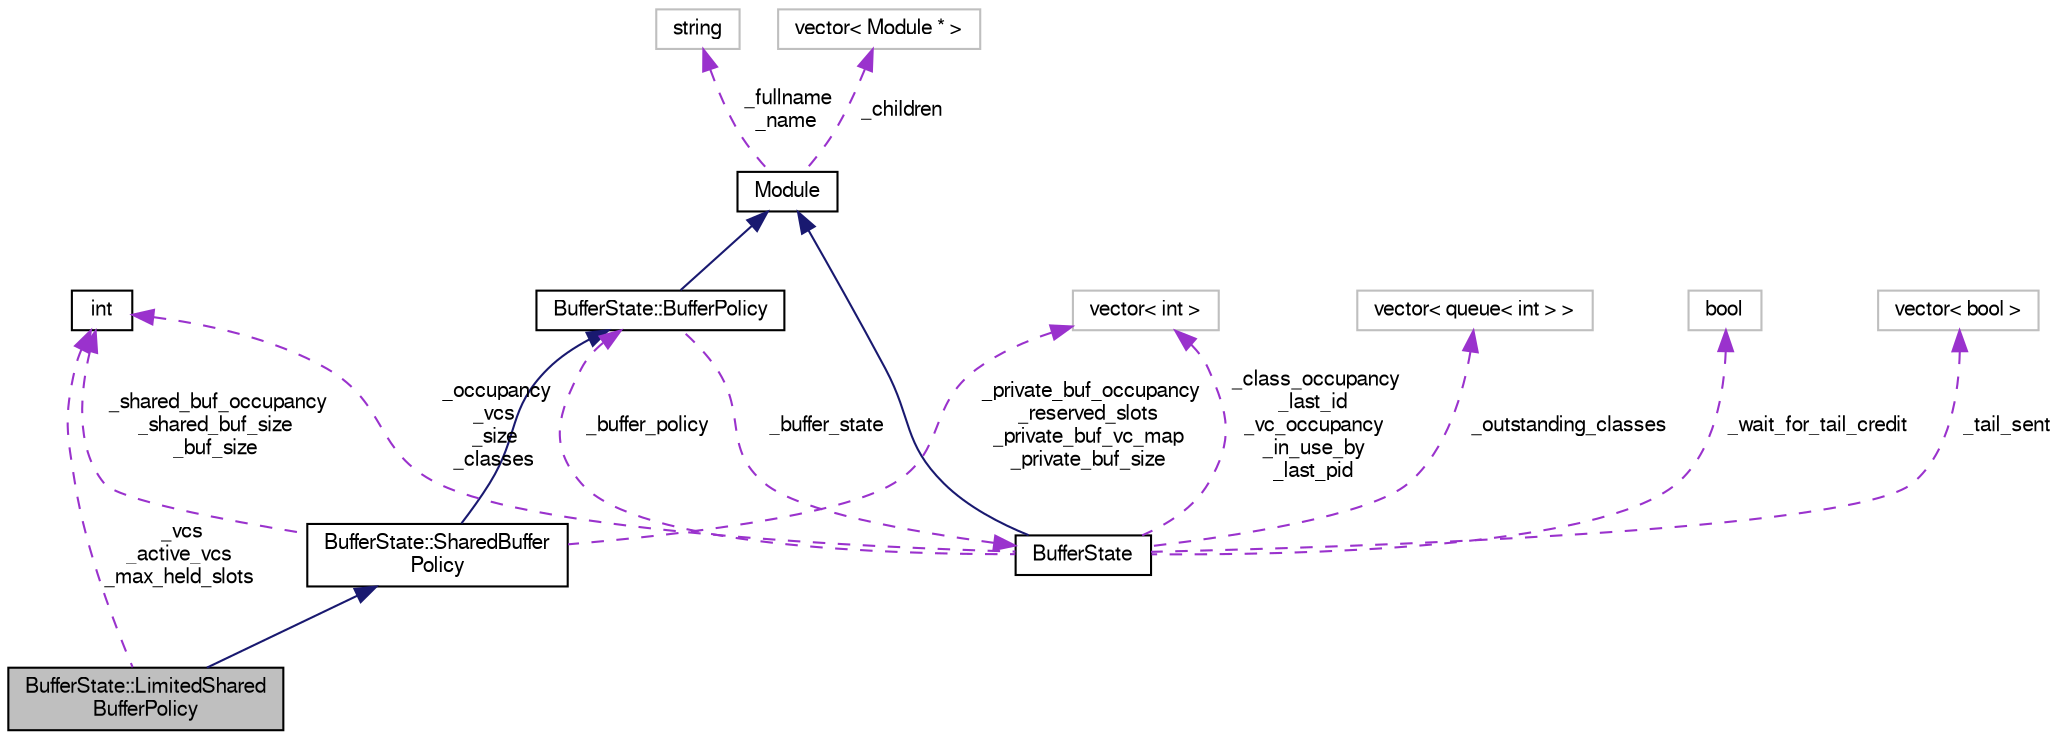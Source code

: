 digraph "BufferState::LimitedSharedBufferPolicy"
{
  bgcolor="transparent";
  edge [fontname="FreeSans",fontsize="10",labelfontname="FreeSans",labelfontsize="10"];
  node [fontname="FreeSans",fontsize="10",shape=record];
  Node6 [label="BufferState::LimitedShared\lBufferPolicy",height=0.2,width=0.4,color="black", fillcolor="grey75", style="filled", fontcolor="black"];
  Node7 -> Node6 [dir="back",color="midnightblue",fontsize="10",style="solid",fontname="FreeSans"];
  Node7 [label="BufferState::SharedBuffer\lPolicy",height=0.2,width=0.4,color="black",URL="$classBufferState_1_1SharedBufferPolicy.html"];
  Node8 -> Node7 [dir="back",color="midnightblue",fontsize="10",style="solid",fontname="FreeSans"];
  Node8 [label="BufferState::BufferPolicy",height=0.2,width=0.4,color="black",URL="$classBufferState_1_1BufferPolicy.html"];
  Node9 -> Node8 [dir="back",color="midnightblue",fontsize="10",style="solid",fontname="FreeSans"];
  Node9 [label="Module",height=0.2,width=0.4,color="black",URL="$classModule.html"];
  Node10 -> Node9 [dir="back",color="darkorchid3",fontsize="10",style="dashed",label=" _fullname\n_name" ,fontname="FreeSans"];
  Node10 [label="string",height=0.2,width=0.4,color="grey75"];
  Node11 -> Node9 [dir="back",color="darkorchid3",fontsize="10",style="dashed",label=" _children" ,fontname="FreeSans"];
  Node11 [label="vector\< Module * \>",height=0.2,width=0.4,color="grey75"];
  Node12 -> Node8 [dir="back",color="darkorchid3",fontsize="10",style="dashed",label=" _buffer_state" ,fontname="FreeSans"];
  Node12 [label="BufferState",height=0.2,width=0.4,color="black",URL="$classBufferState.html"];
  Node9 -> Node12 [dir="back",color="midnightblue",fontsize="10",style="solid",fontname="FreeSans"];
  Node13 -> Node12 [dir="back",color="darkorchid3",fontsize="10",style="dashed",label=" _outstanding_classes" ,fontname="FreeSans"];
  Node13 [label="vector\< queue\< int \> \>",height=0.2,width=0.4,color="grey75"];
  Node8 -> Node12 [dir="back",color="darkorchid3",fontsize="10",style="dashed",label=" _buffer_policy" ,fontname="FreeSans"];
  Node14 -> Node12 [dir="back",color="darkorchid3",fontsize="10",style="dashed",label=" _occupancy\n_vcs\n_size\n_classes" ,fontname="FreeSans"];
  Node14 [label="int",height=0.2,width=0.4,color="black",URL="$classint.html"];
  Node15 -> Node12 [dir="back",color="darkorchid3",fontsize="10",style="dashed",label=" _wait_for_tail_credit" ,fontname="FreeSans"];
  Node15 [label="bool",height=0.2,width=0.4,color="grey75"];
  Node16 -> Node12 [dir="back",color="darkorchid3",fontsize="10",style="dashed",label=" _class_occupancy\n_last_id\n_vc_occupancy\n_in_use_by\n_last_pid" ,fontname="FreeSans"];
  Node16 [label="vector\< int \>",height=0.2,width=0.4,color="grey75"];
  Node17 -> Node12 [dir="back",color="darkorchid3",fontsize="10",style="dashed",label=" _tail_sent" ,fontname="FreeSans"];
  Node17 [label="vector\< bool \>",height=0.2,width=0.4,color="grey75"];
  Node14 -> Node7 [dir="back",color="darkorchid3",fontsize="10",style="dashed",label=" _shared_buf_occupancy\n_shared_buf_size\n_buf_size" ,fontname="FreeSans"];
  Node16 -> Node7 [dir="back",color="darkorchid3",fontsize="10",style="dashed",label=" _private_buf_occupancy\n_reserved_slots\n_private_buf_vc_map\n_private_buf_size" ,fontname="FreeSans"];
  Node14 -> Node6 [dir="back",color="darkorchid3",fontsize="10",style="dashed",label=" _vcs\n_active_vcs\n_max_held_slots" ,fontname="FreeSans"];
}

